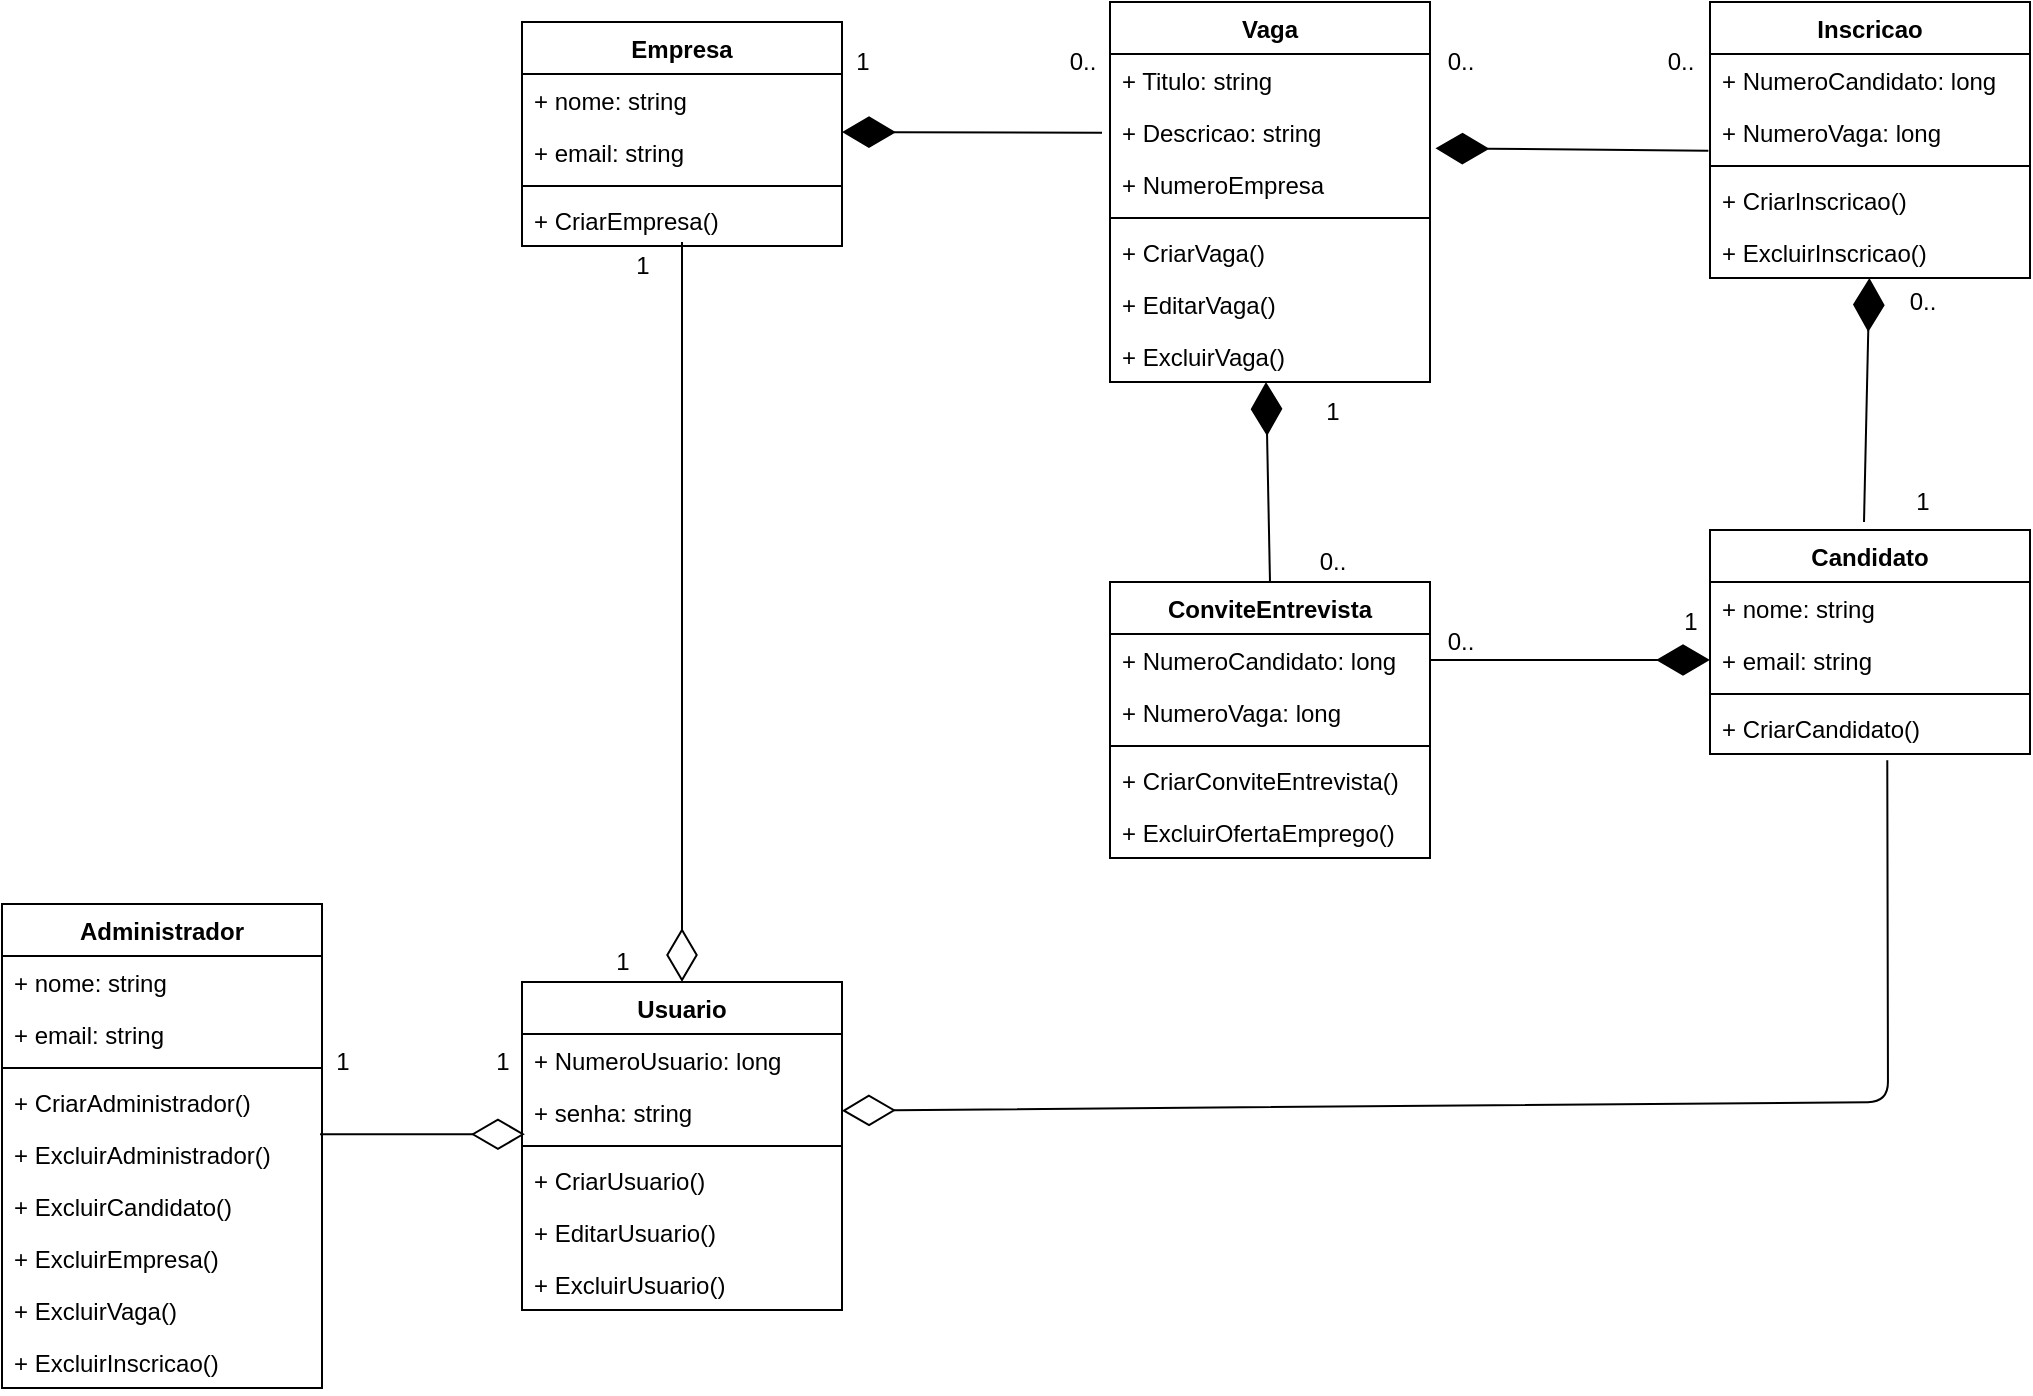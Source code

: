 <mxfile version="13.6.2" type="device"><diagram id="p_QnqtwFDk8LvDVjJX_4" name="Page-1"><mxGraphModel dx="1913" dy="806" grid="1" gridSize="10" guides="1" tooltips="1" connect="1" arrows="1" fold="1" page="1" pageScale="1" pageWidth="827" pageHeight="1169" math="0" shadow="0"><root><mxCell id="0"/><mxCell id="1" parent="0"/><mxCell id="C1ina2x1nDMo1Wsx4tlj-54" value="Vaga" style="swimlane;fontStyle=1;align=center;verticalAlign=top;childLayout=stackLayout;horizontal=1;startSize=26;horizontalStack=0;resizeParent=1;resizeParentMax=0;resizeLast=0;collapsible=1;marginBottom=0;" parent="1" vertex="1"><mxGeometry x="184" y="380" width="160" height="190" as="geometry"/></mxCell><mxCell id="C1ina2x1nDMo1Wsx4tlj-55" value="+ Titulo: string&#10;" style="text;strokeColor=none;fillColor=none;align=left;verticalAlign=top;spacingLeft=4;spacingRight=4;overflow=hidden;rotatable=0;points=[[0,0.5],[1,0.5]];portConstraint=eastwest;" parent="C1ina2x1nDMo1Wsx4tlj-54" vertex="1"><mxGeometry y="26" width="160" height="26" as="geometry"/></mxCell><mxCell id="C1ina2x1nDMo1Wsx4tlj-57" value="+ Descricao: string&#10;" style="text;strokeColor=none;fillColor=none;align=left;verticalAlign=top;spacingLeft=4;spacingRight=4;overflow=hidden;rotatable=0;points=[[0,0.5],[1,0.5]];portConstraint=eastwest;" parent="C1ina2x1nDMo1Wsx4tlj-54" vertex="1"><mxGeometry y="52" width="160" height="26" as="geometry"/></mxCell><mxCell id="C1ina2x1nDMo1Wsx4tlj-94" value="+ NumeroEmpresa" style="text;strokeColor=none;fillColor=none;align=left;verticalAlign=top;spacingLeft=4;spacingRight=4;overflow=hidden;rotatable=0;points=[[0,0.5],[1,0.5]];portConstraint=eastwest;" parent="C1ina2x1nDMo1Wsx4tlj-54" vertex="1"><mxGeometry y="78" width="160" height="26" as="geometry"/></mxCell><mxCell id="C1ina2x1nDMo1Wsx4tlj-58" value="" style="line;strokeWidth=1;fillColor=none;align=left;verticalAlign=middle;spacingTop=-1;spacingLeft=3;spacingRight=3;rotatable=0;labelPosition=right;points=[];portConstraint=eastwest;" parent="C1ina2x1nDMo1Wsx4tlj-54" vertex="1"><mxGeometry y="104" width="160" height="8" as="geometry"/></mxCell><mxCell id="C1ina2x1nDMo1Wsx4tlj-59" value="+ CriarVaga()" style="text;strokeColor=none;fillColor=none;align=left;verticalAlign=top;spacingLeft=4;spacingRight=4;overflow=hidden;rotatable=0;points=[[0,0.5],[1,0.5]];portConstraint=eastwest;" parent="C1ina2x1nDMo1Wsx4tlj-54" vertex="1"><mxGeometry y="112" width="160" height="26" as="geometry"/></mxCell><mxCell id="C1ina2x1nDMo1Wsx4tlj-60" value="+ EditarVaga()" style="text;strokeColor=none;fillColor=none;align=left;verticalAlign=top;spacingLeft=4;spacingRight=4;overflow=hidden;rotatable=0;points=[[0,0.5],[1,0.5]];portConstraint=eastwest;" parent="C1ina2x1nDMo1Wsx4tlj-54" vertex="1"><mxGeometry y="138" width="160" height="26" as="geometry"/></mxCell><mxCell id="C1ina2x1nDMo1Wsx4tlj-61" value="+ ExcluirVaga()" style="text;strokeColor=none;fillColor=none;align=left;verticalAlign=top;spacingLeft=4;spacingRight=4;overflow=hidden;rotatable=0;points=[[0,0.5],[1,0.5]];portConstraint=eastwest;" parent="C1ina2x1nDMo1Wsx4tlj-54" vertex="1"><mxGeometry y="164" width="160" height="26" as="geometry"/></mxCell><mxCell id="C1ina2x1nDMo1Wsx4tlj-46" value="Inscricao" style="swimlane;fontStyle=1;align=center;verticalAlign=top;childLayout=stackLayout;horizontal=1;startSize=26;horizontalStack=0;resizeParent=1;resizeParentMax=0;resizeLast=0;collapsible=1;marginBottom=0;" parent="1" vertex="1"><mxGeometry x="484" y="380" width="160" height="138" as="geometry"/></mxCell><mxCell id="C1ina2x1nDMo1Wsx4tlj-47" value="+ NumeroCandidato: long&#10;" style="text;strokeColor=none;fillColor=none;align=left;verticalAlign=top;spacingLeft=4;spacingRight=4;overflow=hidden;rotatable=0;points=[[0,0.5],[1,0.5]];portConstraint=eastwest;" parent="C1ina2x1nDMo1Wsx4tlj-46" vertex="1"><mxGeometry y="26" width="160" height="26" as="geometry"/></mxCell><mxCell id="C1ina2x1nDMo1Wsx4tlj-81" value="+ NumeroVaga: long&#10;" style="text;strokeColor=none;fillColor=none;align=left;verticalAlign=top;spacingLeft=4;spacingRight=4;overflow=hidden;rotatable=0;points=[[0,0.5],[1,0.5]];portConstraint=eastwest;" parent="C1ina2x1nDMo1Wsx4tlj-46" vertex="1"><mxGeometry y="52" width="160" height="26" as="geometry"/></mxCell><mxCell id="C1ina2x1nDMo1Wsx4tlj-50" value="" style="line;strokeWidth=1;fillColor=none;align=left;verticalAlign=middle;spacingTop=-1;spacingLeft=3;spacingRight=3;rotatable=0;labelPosition=right;points=[];portConstraint=eastwest;" parent="C1ina2x1nDMo1Wsx4tlj-46" vertex="1"><mxGeometry y="78" width="160" height="8" as="geometry"/></mxCell><mxCell id="C1ina2x1nDMo1Wsx4tlj-51" value="+ CriarInscricao()" style="text;strokeColor=none;fillColor=none;align=left;verticalAlign=top;spacingLeft=4;spacingRight=4;overflow=hidden;rotatable=0;points=[[0,0.5],[1,0.5]];portConstraint=eastwest;" parent="C1ina2x1nDMo1Wsx4tlj-46" vertex="1"><mxGeometry y="86" width="160" height="26" as="geometry"/></mxCell><mxCell id="C1ina2x1nDMo1Wsx4tlj-53" value="+ ExcluirInscricao()" style="text;strokeColor=none;fillColor=none;align=left;verticalAlign=top;spacingLeft=4;spacingRight=4;overflow=hidden;rotatable=0;points=[[0,0.5],[1,0.5]];portConstraint=eastwest;" parent="C1ina2x1nDMo1Wsx4tlj-46" vertex="1"><mxGeometry y="112" width="160" height="26" as="geometry"/></mxCell><mxCell id="C1ina2x1nDMo1Wsx4tlj-72" value="ConviteEntrevista" style="swimlane;fontStyle=1;align=center;verticalAlign=top;childLayout=stackLayout;horizontal=1;startSize=26;horizontalStack=0;resizeParent=1;resizeParentMax=0;resizeLast=0;collapsible=1;marginBottom=0;" parent="1" vertex="1"><mxGeometry x="184" y="670" width="160" height="138" as="geometry"/></mxCell><mxCell id="C1ina2x1nDMo1Wsx4tlj-73" value="+ NumeroCandidato: long&#10;" style="text;strokeColor=none;fillColor=none;align=left;verticalAlign=top;spacingLeft=4;spacingRight=4;overflow=hidden;rotatable=0;points=[[0,0.5],[1,0.5]];portConstraint=eastwest;" parent="C1ina2x1nDMo1Wsx4tlj-72" vertex="1"><mxGeometry y="26" width="160" height="26" as="geometry"/></mxCell><mxCell id="C1ina2x1nDMo1Wsx4tlj-74" value="+ NumeroVaga: long" style="text;strokeColor=none;fillColor=none;align=left;verticalAlign=top;spacingLeft=4;spacingRight=4;overflow=hidden;rotatable=0;points=[[0,0.5],[1,0.5]];portConstraint=eastwest;" parent="C1ina2x1nDMo1Wsx4tlj-72" vertex="1"><mxGeometry y="52" width="160" height="26" as="geometry"/></mxCell><mxCell id="C1ina2x1nDMo1Wsx4tlj-76" value="" style="line;strokeWidth=1;fillColor=none;align=left;verticalAlign=middle;spacingTop=-1;spacingLeft=3;spacingRight=3;rotatable=0;labelPosition=right;points=[];portConstraint=eastwest;" parent="C1ina2x1nDMo1Wsx4tlj-72" vertex="1"><mxGeometry y="78" width="160" height="8" as="geometry"/></mxCell><mxCell id="C1ina2x1nDMo1Wsx4tlj-77" value="+ CriarConviteEntrevista()" style="text;strokeColor=none;fillColor=none;align=left;verticalAlign=top;spacingLeft=4;spacingRight=4;overflow=hidden;rotatable=0;points=[[0,0.5],[1,0.5]];portConstraint=eastwest;" parent="C1ina2x1nDMo1Wsx4tlj-72" vertex="1"><mxGeometry y="86" width="160" height="26" as="geometry"/></mxCell><mxCell id="C1ina2x1nDMo1Wsx4tlj-79" value="+ ExcluirOfertaEmprego()" style="text;strokeColor=none;fillColor=none;align=left;verticalAlign=top;spacingLeft=4;spacingRight=4;overflow=hidden;rotatable=0;points=[[0,0.5],[1,0.5]];portConstraint=eastwest;" parent="C1ina2x1nDMo1Wsx4tlj-72" vertex="1"><mxGeometry y="112" width="160" height="26" as="geometry"/></mxCell><mxCell id="C1ina2x1nDMo1Wsx4tlj-19" value="Candidato" style="swimlane;fontStyle=1;align=center;verticalAlign=top;childLayout=stackLayout;horizontal=1;startSize=26;horizontalStack=0;resizeParent=1;resizeParentMax=0;resizeLast=0;collapsible=1;marginBottom=0;" parent="1" vertex="1"><mxGeometry x="484" y="644" width="160" height="112" as="geometry"/></mxCell><mxCell id="C1ina2x1nDMo1Wsx4tlj-20" value="+ nome: string&#10;" style="text;strokeColor=none;fillColor=none;align=left;verticalAlign=top;spacingLeft=4;spacingRight=4;overflow=hidden;rotatable=0;points=[[0,0.5],[1,0.5]];portConstraint=eastwest;" parent="C1ina2x1nDMo1Wsx4tlj-19" vertex="1"><mxGeometry y="26" width="160" height="26" as="geometry"/></mxCell><mxCell id="C1ina2x1nDMo1Wsx4tlj-23" value="+ email: string&#10;" style="text;strokeColor=none;fillColor=none;align=left;verticalAlign=top;spacingLeft=4;spacingRight=4;overflow=hidden;rotatable=0;points=[[0,0.5],[1,0.5]];portConstraint=eastwest;" parent="C1ina2x1nDMo1Wsx4tlj-19" vertex="1"><mxGeometry y="52" width="160" height="26" as="geometry"/></mxCell><mxCell id="C1ina2x1nDMo1Wsx4tlj-21" value="" style="line;strokeWidth=1;fillColor=none;align=left;verticalAlign=middle;spacingTop=-1;spacingLeft=3;spacingRight=3;rotatable=0;labelPosition=right;points=[];portConstraint=eastwest;" parent="C1ina2x1nDMo1Wsx4tlj-19" vertex="1"><mxGeometry y="78" width="160" height="8" as="geometry"/></mxCell><mxCell id="C1ina2x1nDMo1Wsx4tlj-22" value="+ CriarCandidato()" style="text;strokeColor=none;fillColor=none;align=left;verticalAlign=top;spacingLeft=4;spacingRight=4;overflow=hidden;rotatable=0;points=[[0,0.5],[1,0.5]];portConstraint=eastwest;" parent="C1ina2x1nDMo1Wsx4tlj-19" vertex="1"><mxGeometry y="86" width="160" height="26" as="geometry"/></mxCell><mxCell id="C1ina2x1nDMo1Wsx4tlj-82" value="Usuario" style="swimlane;fontStyle=1;align=center;verticalAlign=top;childLayout=stackLayout;horizontal=1;startSize=26;horizontalStack=0;resizeParent=1;resizeParentMax=0;resizeLast=0;collapsible=1;marginBottom=0;" parent="1" vertex="1"><mxGeometry x="-110" y="870" width="160" height="164" as="geometry"/></mxCell><mxCell id="C1ina2x1nDMo1Wsx4tlj-83" value="+ NumeroUsuario: long" style="text;strokeColor=none;fillColor=none;align=left;verticalAlign=top;spacingLeft=4;spacingRight=4;overflow=hidden;rotatable=0;points=[[0,0.5],[1,0.5]];portConstraint=eastwest;" parent="C1ina2x1nDMo1Wsx4tlj-82" vertex="1"><mxGeometry y="26" width="160" height="26" as="geometry"/></mxCell><mxCell id="C1ina2x1nDMo1Wsx4tlj-85" value="+ senha: string&#10;" style="text;strokeColor=none;fillColor=none;align=left;verticalAlign=top;spacingLeft=4;spacingRight=4;overflow=hidden;rotatable=0;points=[[0,0.5],[1,0.5]];portConstraint=eastwest;" parent="C1ina2x1nDMo1Wsx4tlj-82" vertex="1"><mxGeometry y="52" width="160" height="26" as="geometry"/></mxCell><mxCell id="C1ina2x1nDMo1Wsx4tlj-86" value="" style="line;strokeWidth=1;fillColor=none;align=left;verticalAlign=middle;spacingTop=-1;spacingLeft=3;spacingRight=3;rotatable=0;labelPosition=right;points=[];portConstraint=eastwest;" parent="C1ina2x1nDMo1Wsx4tlj-82" vertex="1"><mxGeometry y="78" width="160" height="8" as="geometry"/></mxCell><mxCell id="C1ina2x1nDMo1Wsx4tlj-87" value="+ CriarUsuario()" style="text;strokeColor=none;fillColor=none;align=left;verticalAlign=top;spacingLeft=4;spacingRight=4;overflow=hidden;rotatable=0;points=[[0,0.5],[1,0.5]];portConstraint=eastwest;" parent="C1ina2x1nDMo1Wsx4tlj-82" vertex="1"><mxGeometry y="86" width="160" height="26" as="geometry"/></mxCell><mxCell id="C1ina2x1nDMo1Wsx4tlj-88" value="+ EditarUsuario()" style="text;strokeColor=none;fillColor=none;align=left;verticalAlign=top;spacingLeft=4;spacingRight=4;overflow=hidden;rotatable=0;points=[[0,0.5],[1,0.5]];portConstraint=eastwest;" parent="C1ina2x1nDMo1Wsx4tlj-82" vertex="1"><mxGeometry y="112" width="160" height="26" as="geometry"/></mxCell><mxCell id="C1ina2x1nDMo1Wsx4tlj-89" value="+ ExcluirUsuario()" style="text;strokeColor=none;fillColor=none;align=left;verticalAlign=top;spacingLeft=4;spacingRight=4;overflow=hidden;rotatable=0;points=[[0,0.5],[1,0.5]];portConstraint=eastwest;" parent="C1ina2x1nDMo1Wsx4tlj-82" vertex="1"><mxGeometry y="138" width="160" height="26" as="geometry"/></mxCell><mxCell id="C1ina2x1nDMo1Wsx4tlj-95" value="Administrador" style="swimlane;fontStyle=1;align=center;verticalAlign=top;childLayout=stackLayout;horizontal=1;startSize=26;horizontalStack=0;resizeParent=1;resizeParentMax=0;resizeLast=0;collapsible=1;marginBottom=0;" parent="1" vertex="1"><mxGeometry x="-370" y="831" width="160" height="242" as="geometry"/></mxCell><mxCell id="C1ina2x1nDMo1Wsx4tlj-96" value="+ nome: string&#10;" style="text;strokeColor=none;fillColor=none;align=left;verticalAlign=top;spacingLeft=4;spacingRight=4;overflow=hidden;rotatable=0;points=[[0,0.5],[1,0.5]];portConstraint=eastwest;" parent="C1ina2x1nDMo1Wsx4tlj-95" vertex="1"><mxGeometry y="26" width="160" height="26" as="geometry"/></mxCell><mxCell id="C1ina2x1nDMo1Wsx4tlj-97" value="+ email: string&#10;" style="text;strokeColor=none;fillColor=none;align=left;verticalAlign=top;spacingLeft=4;spacingRight=4;overflow=hidden;rotatable=0;points=[[0,0.5],[1,0.5]];portConstraint=eastwest;" parent="C1ina2x1nDMo1Wsx4tlj-95" vertex="1"><mxGeometry y="52" width="160" height="26" as="geometry"/></mxCell><mxCell id="C1ina2x1nDMo1Wsx4tlj-99" value="" style="line;strokeWidth=1;fillColor=none;align=left;verticalAlign=middle;spacingTop=-1;spacingLeft=3;spacingRight=3;rotatable=0;labelPosition=right;points=[];portConstraint=eastwest;" parent="C1ina2x1nDMo1Wsx4tlj-95" vertex="1"><mxGeometry y="78" width="160" height="8" as="geometry"/></mxCell><mxCell id="C1ina2x1nDMo1Wsx4tlj-100" value="+ CriarAdministrador()" style="text;strokeColor=none;fillColor=none;align=left;verticalAlign=top;spacingLeft=4;spacingRight=4;overflow=hidden;rotatable=0;points=[[0,0.5],[1,0.5]];portConstraint=eastwest;" parent="C1ina2x1nDMo1Wsx4tlj-95" vertex="1"><mxGeometry y="86" width="160" height="26" as="geometry"/></mxCell><mxCell id="C1ina2x1nDMo1Wsx4tlj-107" value="+ ExcluirAdministrador()" style="text;strokeColor=none;fillColor=none;align=left;verticalAlign=top;spacingLeft=4;spacingRight=4;overflow=hidden;rotatable=0;points=[[0,0.5],[1,0.5]];portConstraint=eastwest;" parent="C1ina2x1nDMo1Wsx4tlj-95" vertex="1"><mxGeometry y="112" width="160" height="26" as="geometry"/></mxCell><mxCell id="C1ina2x1nDMo1Wsx4tlj-110" value="+ ExcluirCandidato()" style="text;strokeColor=none;fillColor=none;align=left;verticalAlign=top;spacingLeft=4;spacingRight=4;overflow=hidden;rotatable=0;points=[[0,0.5],[1,0.5]];portConstraint=eastwest;" parent="C1ina2x1nDMo1Wsx4tlj-95" vertex="1"><mxGeometry y="138" width="160" height="26" as="geometry"/></mxCell><mxCell id="C1ina2x1nDMo1Wsx4tlj-111" value="+ ExcluirEmpresa()" style="text;strokeColor=none;fillColor=none;align=left;verticalAlign=top;spacingLeft=4;spacingRight=4;overflow=hidden;rotatable=0;points=[[0,0.5],[1,0.5]];portConstraint=eastwest;" parent="C1ina2x1nDMo1Wsx4tlj-95" vertex="1"><mxGeometry y="164" width="160" height="26" as="geometry"/></mxCell><mxCell id="C1ina2x1nDMo1Wsx4tlj-108" value="+ ExcluirVaga()" style="text;strokeColor=none;fillColor=none;align=left;verticalAlign=top;spacingLeft=4;spacingRight=4;overflow=hidden;rotatable=0;points=[[0,0.5],[1,0.5]];portConstraint=eastwest;" parent="C1ina2x1nDMo1Wsx4tlj-95" vertex="1"><mxGeometry y="190" width="160" height="26" as="geometry"/></mxCell><mxCell id="C1ina2x1nDMo1Wsx4tlj-109" value="+ ExcluirInscricao()" style="text;strokeColor=none;fillColor=none;align=left;verticalAlign=top;spacingLeft=4;spacingRight=4;overflow=hidden;rotatable=0;points=[[0,0.5],[1,0.5]];portConstraint=eastwest;" parent="C1ina2x1nDMo1Wsx4tlj-95" vertex="1"><mxGeometry y="216" width="160" height="26" as="geometry"/></mxCell><mxCell id="C1ina2x1nDMo1Wsx4tlj-112" value="Empresa" style="swimlane;fontStyle=1;align=center;verticalAlign=top;childLayout=stackLayout;horizontal=1;startSize=26;horizontalStack=0;resizeParent=1;resizeParentMax=0;resizeLast=0;collapsible=1;marginBottom=0;" parent="1" vertex="1"><mxGeometry x="-110" y="390" width="160" height="112" as="geometry"/></mxCell><mxCell id="C1ina2x1nDMo1Wsx4tlj-113" value="+ nome: string&#10;" style="text;strokeColor=none;fillColor=none;align=left;verticalAlign=top;spacingLeft=4;spacingRight=4;overflow=hidden;rotatable=0;points=[[0,0.5],[1,0.5]];portConstraint=eastwest;" parent="C1ina2x1nDMo1Wsx4tlj-112" vertex="1"><mxGeometry y="26" width="160" height="26" as="geometry"/></mxCell><mxCell id="C1ina2x1nDMo1Wsx4tlj-114" value="+ email: string&#10;" style="text;strokeColor=none;fillColor=none;align=left;verticalAlign=top;spacingLeft=4;spacingRight=4;overflow=hidden;rotatable=0;points=[[0,0.5],[1,0.5]];portConstraint=eastwest;" parent="C1ina2x1nDMo1Wsx4tlj-112" vertex="1"><mxGeometry y="52" width="160" height="26" as="geometry"/></mxCell><mxCell id="C1ina2x1nDMo1Wsx4tlj-116" value="" style="line;strokeWidth=1;fillColor=none;align=left;verticalAlign=middle;spacingTop=-1;spacingLeft=3;spacingRight=3;rotatable=0;labelPosition=right;points=[];portConstraint=eastwest;" parent="C1ina2x1nDMo1Wsx4tlj-112" vertex="1"><mxGeometry y="78" width="160" height="8" as="geometry"/></mxCell><mxCell id="C1ina2x1nDMo1Wsx4tlj-117" value="+ CriarEmpresa()" style="text;strokeColor=none;fillColor=none;align=left;verticalAlign=top;spacingLeft=4;spacingRight=4;overflow=hidden;rotatable=0;points=[[0,0.5],[1,0.5]];portConstraint=eastwest;" parent="C1ina2x1nDMo1Wsx4tlj-112" vertex="1"><mxGeometry y="86" width="160" height="26" as="geometry"/></mxCell><mxCell id="2" value="1" style="text;html=1;align=center;verticalAlign=middle;resizable=0;points=[];autosize=1;" parent="1" vertex="1"><mxGeometry x="50" y="400" width="20" height="20" as="geometry"/></mxCell><mxCell id="kZ4792T2Z7fLs9e_VN9h-2" value="0.." style="text;html=1;align=center;verticalAlign=middle;resizable=0;points=[];autosize=1;" parent="1" vertex="1"><mxGeometry x="155" y="400" width="30" height="20" as="geometry"/></mxCell><mxCell id="kZ4792T2Z7fLs9e_VN9h-3" value="0.." style="text;html=1;align=center;verticalAlign=middle;resizable=0;points=[];autosize=1;" parent="1" vertex="1"><mxGeometry x="344" y="400" width="30" height="20" as="geometry"/></mxCell><mxCell id="kZ4792T2Z7fLs9e_VN9h-4" value="0.." style="text;html=1;align=center;verticalAlign=middle;resizable=0;points=[];autosize=1;" parent="1" vertex="1"><mxGeometry x="454" y="400" width="30" height="20" as="geometry"/></mxCell><mxCell id="kZ4792T2Z7fLs9e_VN9h-5" value="1" style="text;html=1;align=center;verticalAlign=middle;resizable=0;points=[];autosize=1;" parent="1" vertex="1"><mxGeometry x="580" y="620" width="20" height="20" as="geometry"/></mxCell><mxCell id="kZ4792T2Z7fLs9e_VN9h-6" value="0.." style="text;html=1;align=center;verticalAlign=middle;resizable=0;points=[];autosize=1;" parent="1" vertex="1"><mxGeometry x="575" y="520" width="30" height="20" as="geometry"/></mxCell><mxCell id="kZ4792T2Z7fLs9e_VN9h-7" value="1" style="text;html=1;align=center;verticalAlign=middle;resizable=0;points=[];autosize=1;" parent="1" vertex="1"><mxGeometry x="285" y="575" width="20" height="20" as="geometry"/></mxCell><mxCell id="kZ4792T2Z7fLs9e_VN9h-8" value="1" style="text;html=1;align=center;verticalAlign=middle;resizable=0;points=[];autosize=1;" parent="1" vertex="1"><mxGeometry x="-130" y="900" width="20" height="20" as="geometry"/></mxCell><mxCell id="kZ4792T2Z7fLs9e_VN9h-9" value="1" style="text;html=1;align=center;verticalAlign=middle;resizable=0;points=[];autosize=1;" parent="1" vertex="1"><mxGeometry x="464" y="680" width="20" height="20" as="geometry"/></mxCell><mxCell id="kZ4792T2Z7fLs9e_VN9h-10" value="0.." style="text;html=1;align=center;verticalAlign=middle;resizable=0;points=[];autosize=1;" parent="1" vertex="1"><mxGeometry x="344" y="690" width="30" height="20" as="geometry"/></mxCell><mxCell id="kZ4792T2Z7fLs9e_VN9h-13" value="1" style="text;html=1;align=center;verticalAlign=middle;resizable=0;points=[];autosize=1;" parent="1" vertex="1"><mxGeometry x="-210" y="900" width="20" height="20" as="geometry"/></mxCell><mxCell id="kZ4792T2Z7fLs9e_VN9h-14" value="1" style="text;html=1;align=center;verticalAlign=middle;resizable=0;points=[];autosize=1;" parent="1" vertex="1"><mxGeometry x="-60" y="502" width="20" height="20" as="geometry"/></mxCell><mxCell id="kZ4792T2Z7fLs9e_VN9h-15" value="1" style="text;html=1;align=center;verticalAlign=middle;resizable=0;points=[];autosize=1;" parent="1" vertex="1"><mxGeometry x="-70" y="850" width="20" height="20" as="geometry"/></mxCell><mxCell id="IT5A_X1Q_Y_vP92XVngl-2" value="0.." style="text;html=1;align=center;verticalAlign=middle;resizable=0;points=[];autosize=1;" parent="1" vertex="1"><mxGeometry x="280" y="650" width="30" height="20" as="geometry"/></mxCell><mxCell id="9YbExq1n4MK0JXMha7VV-2" value="" style="endArrow=diamondThin;endFill=0;endSize=24;html=1;exitX=0.554;exitY=1.118;exitDx=0;exitDy=0;exitPerimeter=0;" parent="1" source="C1ina2x1nDMo1Wsx4tlj-22" target="C1ina2x1nDMo1Wsx4tlj-85" edge="1"><mxGeometry width="160" relative="1" as="geometry"><mxPoint x="230" y="910" as="sourcePoint"/><mxPoint x="390" y="910" as="targetPoint"/><Array as="points"><mxPoint x="573" y="930"/></Array></mxGeometry></mxCell><mxCell id="9YbExq1n4MK0JXMha7VV-3" value="" style="endArrow=diamondThin;endFill=0;endSize=24;html=1;entryX=0.5;entryY=0;entryDx=0;entryDy=0;exitX=0.5;exitY=0.923;exitDx=0;exitDy=0;exitPerimeter=0;" parent="1" source="C1ina2x1nDMo1Wsx4tlj-117" target="C1ina2x1nDMo1Wsx4tlj-82" edge="1"><mxGeometry width="160" relative="1" as="geometry"><mxPoint x="-110" y="630" as="sourcePoint"/><mxPoint x="50" y="630" as="targetPoint"/></mxGeometry></mxCell><mxCell id="9YbExq1n4MK0JXMha7VV-4" value="" style="endArrow=diamondThin;endFill=0;endSize=24;html=1;entryX=0.009;entryY=0.928;entryDx=0;entryDy=0;entryPerimeter=0;exitX=0.994;exitY=0.12;exitDx=0;exitDy=0;exitPerimeter=0;" parent="1" source="C1ina2x1nDMo1Wsx4tlj-107" target="C1ina2x1nDMo1Wsx4tlj-85" edge="1"><mxGeometry width="160" relative="1" as="geometry"><mxPoint x="-270" y="710" as="sourcePoint"/><mxPoint x="-110" y="710" as="targetPoint"/></mxGeometry></mxCell><mxCell id="9YbExq1n4MK0JXMha7VV-5" value="" style="endArrow=diamondThin;endFill=1;endSize=24;html=1;" parent="1" edge="1"><mxGeometry width="160" relative="1" as="geometry"><mxPoint x="180" y="445.41" as="sourcePoint"/><mxPoint x="50" y="445" as="targetPoint"/></mxGeometry></mxCell><mxCell id="9YbExq1n4MK0JXMha7VV-6" value="" style="endArrow=diamondThin;endFill=1;endSize=24;html=1;entryX=1.017;entryY=0.814;entryDx=0;entryDy=0;entryPerimeter=0;exitX=-0.005;exitY=0.86;exitDx=0;exitDy=0;exitPerimeter=0;" parent="1" source="C1ina2x1nDMo1Wsx4tlj-81" target="C1ina2x1nDMo1Wsx4tlj-57" edge="1"><mxGeometry width="160" relative="1" as="geometry"><mxPoint x="390" y="570" as="sourcePoint"/><mxPoint x="550" y="570" as="targetPoint"/></mxGeometry></mxCell><mxCell id="9YbExq1n4MK0JXMha7VV-7" value="" style="endArrow=diamondThin;endFill=1;endSize=24;html=1;exitX=0.5;exitY=0;exitDx=0;exitDy=0;" parent="1" source="C1ina2x1nDMo1Wsx4tlj-72" edge="1"><mxGeometry width="160" relative="1" as="geometry"><mxPoint x="310" y="620" as="sourcePoint"/><mxPoint x="262" y="570" as="targetPoint"/></mxGeometry></mxCell><mxCell id="9YbExq1n4MK0JXMha7VV-9" value="" style="endArrow=diamondThin;endFill=1;endSize=24;html=1;" parent="1" target="C1ina2x1nDMo1Wsx4tlj-53" edge="1"><mxGeometry width="160" relative="1" as="geometry"><mxPoint x="561" y="640" as="sourcePoint"/><mxPoint x="424" y="595" as="targetPoint"/></mxGeometry></mxCell><mxCell id="9YbExq1n4MK0JXMha7VV-10" value="" style="endArrow=diamondThin;endFill=1;endSize=24;html=1;entryX=0;entryY=0.5;entryDx=0;entryDy=0;exitX=1;exitY=0.5;exitDx=0;exitDy=0;" parent="1" source="C1ina2x1nDMo1Wsx4tlj-73" target="C1ina2x1nDMo1Wsx4tlj-23" edge="1"><mxGeometry width="160" relative="1" as="geometry"><mxPoint x="380" y="790" as="sourcePoint"/><mxPoint x="540" y="790" as="targetPoint"/></mxGeometry></mxCell></root></mxGraphModel></diagram></mxfile>